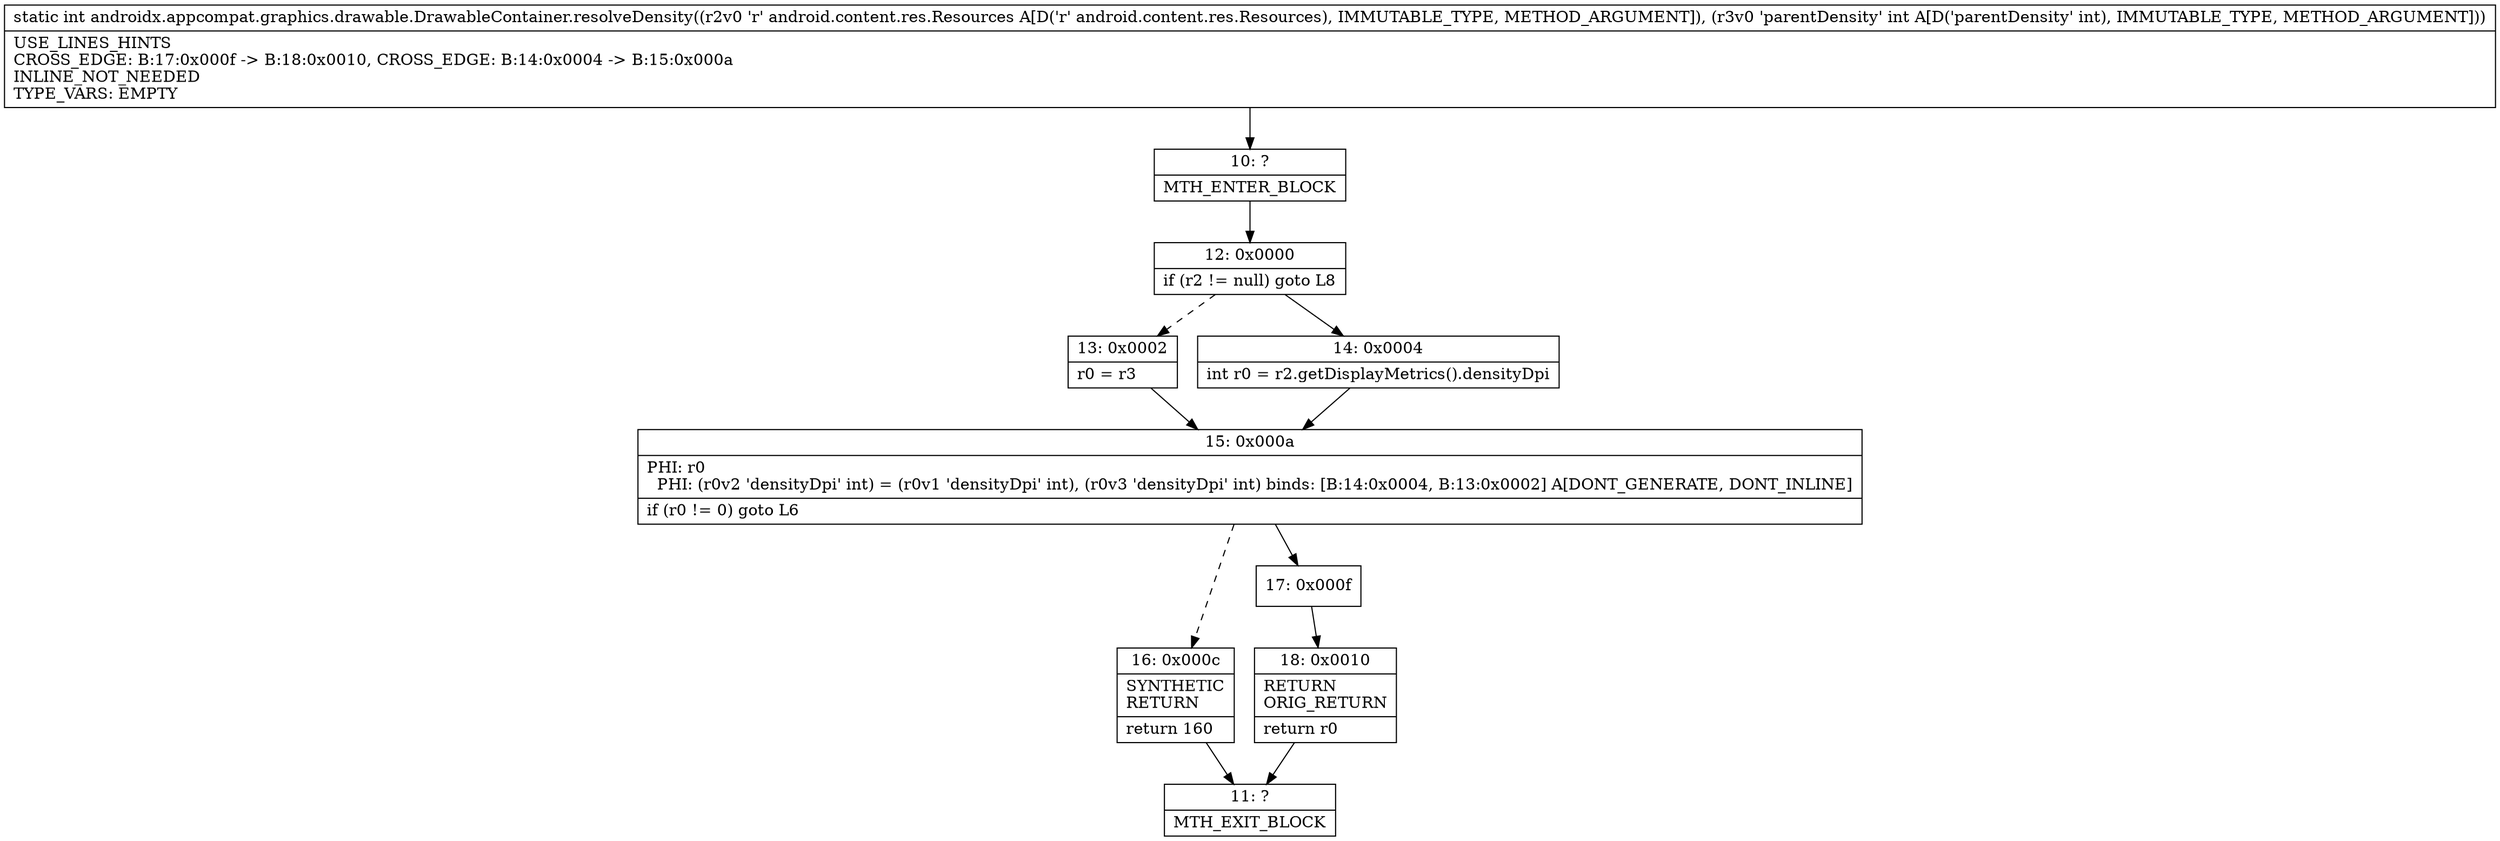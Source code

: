 digraph "CFG forandroidx.appcompat.graphics.drawable.DrawableContainer.resolveDensity(Landroid\/content\/res\/Resources;I)I" {
Node_10 [shape=record,label="{10\:\ ?|MTH_ENTER_BLOCK\l}"];
Node_12 [shape=record,label="{12\:\ 0x0000|if (r2 != null) goto L8\l}"];
Node_13 [shape=record,label="{13\:\ 0x0002|r0 = r3\l}"];
Node_15 [shape=record,label="{15\:\ 0x000a|PHI: r0 \l  PHI: (r0v2 'densityDpi' int) = (r0v1 'densityDpi' int), (r0v3 'densityDpi' int) binds: [B:14:0x0004, B:13:0x0002] A[DONT_GENERATE, DONT_INLINE]\l|if (r0 != 0) goto L6\l}"];
Node_16 [shape=record,label="{16\:\ 0x000c|SYNTHETIC\lRETURN\l|return 160\l}"];
Node_11 [shape=record,label="{11\:\ ?|MTH_EXIT_BLOCK\l}"];
Node_17 [shape=record,label="{17\:\ 0x000f}"];
Node_18 [shape=record,label="{18\:\ 0x0010|RETURN\lORIG_RETURN\l|return r0\l}"];
Node_14 [shape=record,label="{14\:\ 0x0004|int r0 = r2.getDisplayMetrics().densityDpi\l}"];
MethodNode[shape=record,label="{static int androidx.appcompat.graphics.drawable.DrawableContainer.resolveDensity((r2v0 'r' android.content.res.Resources A[D('r' android.content.res.Resources), IMMUTABLE_TYPE, METHOD_ARGUMENT]), (r3v0 'parentDensity' int A[D('parentDensity' int), IMMUTABLE_TYPE, METHOD_ARGUMENT]))  | USE_LINES_HINTS\lCROSS_EDGE: B:17:0x000f \-\> B:18:0x0010, CROSS_EDGE: B:14:0x0004 \-\> B:15:0x000a\lINLINE_NOT_NEEDED\lTYPE_VARS: EMPTY\l}"];
MethodNode -> Node_10;Node_10 -> Node_12;
Node_12 -> Node_13[style=dashed];
Node_12 -> Node_14;
Node_13 -> Node_15;
Node_15 -> Node_16[style=dashed];
Node_15 -> Node_17;
Node_16 -> Node_11;
Node_17 -> Node_18;
Node_18 -> Node_11;
Node_14 -> Node_15;
}

